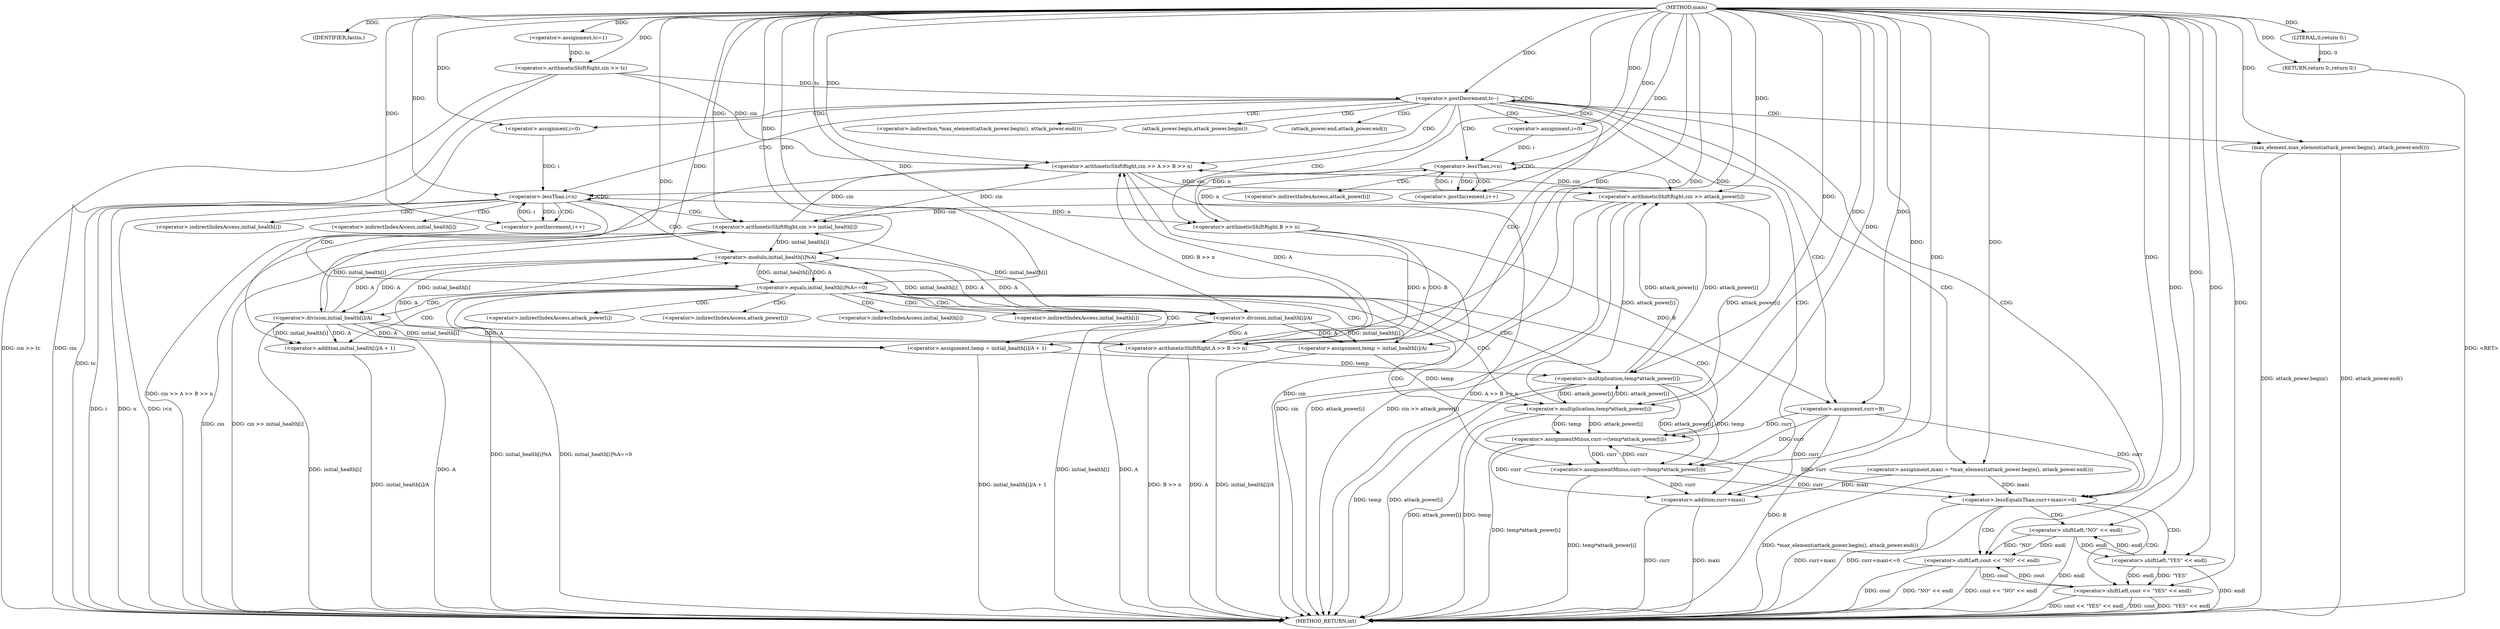 digraph "main" {  
"1000223" [label = "(METHOD,main)" ]
"1000356" [label = "(METHOD_RETURN,int)" ]
"1000225" [label = "(IDENTIFIER,fastio,)" ]
"1000227" [label = "(<operator>.assignment,tc=1)" ]
"1000230" [label = "(<operator>.arithmeticShiftRight,cin >> tc)" ]
"1000354" [label = "(RETURN,return 0;,return 0;)" ]
"1000234" [label = "(<operator>.postDecrement,tc--)" ]
"1000355" [label = "(LITERAL,0,return 0;)" ]
"1000241" [label = "(<operator>.arithmeticShiftRight,cin >> A >> B >> n)" ]
"1000248" [label = "(<operator>.assignment,curr=B)" ]
"1000270" [label = "(<operator>.assignment,maxi = *max_element(attack_power.begin(), attack_power.end()))" ]
"1000255" [label = "(<operator>.assignment,i=0)" ]
"1000258" [label = "(<operator>.lessThan,i<n)" ]
"1000261" [label = "(<operator>.postIncrement,i++)" ]
"1000278" [label = "(<operator>.assignment,i=0)" ]
"1000281" [label = "(<operator>.lessThan,i<n)" ]
"1000284" [label = "(<operator>.postIncrement,i++)" ]
"1000336" [label = "(<operator>.lessEqualsThan,curr+maxi<=0)" ]
"1000243" [label = "(<operator>.arithmeticShiftRight,A >> B >> n)" ]
"1000264" [label = "(<operator>.arithmeticShiftRight,cin >> attack_power[i])" ]
"1000287" [label = "(<operator>.arithmeticShiftRight,cin >> initial_health[i])" ]
"1000342" [label = "(<operator>.shiftLeft,cout << \"NO\" << endl)" ]
"1000245" [label = "(<operator>.arithmeticShiftRight,B >> n)" ]
"1000273" [label = "(max_element,max_element(attack_power.begin(), attack_power.end()))" ]
"1000293" [label = "(<operator>.equals,initial_health[i]%A==0)" ]
"1000337" [label = "(<operator>.addition,curr+maxi)" ]
"1000349" [label = "(<operator>.shiftLeft,cout << \"YES\" << endl)" ]
"1000302" [label = "(<operator>.assignment,temp = initial_health[i]/A)" ]
"1000309" [label = "(<operator>.assignmentMinus,curr-=(temp*attack_power[i]))" ]
"1000344" [label = "(<operator>.shiftLeft,\"NO\" << endl)" ]
"1000294" [label = "(<operator>.modulo,initial_health[i]%A)" ]
"1000319" [label = "(<operator>.assignment,temp = initial_health[i]/A + 1)" ]
"1000328" [label = "(<operator>.assignmentMinus,curr-=(temp*attack_power[i]))" ]
"1000351" [label = "(<operator>.shiftLeft,\"YES\" << endl)" ]
"1000304" [label = "(<operator>.division,initial_health[i]/A)" ]
"1000311" [label = "(<operator>.multiplication,temp*attack_power[i])" ]
"1000321" [label = "(<operator>.addition,initial_health[i]/A + 1)" ]
"1000330" [label = "(<operator>.multiplication,temp*attack_power[i])" ]
"1000322" [label = "(<operator>.division,initial_health[i]/A)" ]
"1000272" [label = "(<operator>.indirection,*max_element(attack_power.begin(), attack_power.end()))" ]
"1000266" [label = "(<operator>.indirectIndexAccess,attack_power[i])" ]
"1000274" [label = "(attack_power.begin,attack_power.begin())" ]
"1000275" [label = "(attack_power.end,attack_power.end())" ]
"1000289" [label = "(<operator>.indirectIndexAccess,initial_health[i])" ]
"1000295" [label = "(<operator>.indirectIndexAccess,initial_health[i])" ]
"1000305" [label = "(<operator>.indirectIndexAccess,initial_health[i])" ]
"1000313" [label = "(<operator>.indirectIndexAccess,attack_power[i])" ]
"1000332" [label = "(<operator>.indirectIndexAccess,attack_power[i])" ]
"1000323" [label = "(<operator>.indirectIndexAccess,initial_health[i])" ]
  "1000230" -> "1000356"  [ label = "DDG: cin"] 
  "1000230" -> "1000356"  [ label = "DDG: cin >> tc"] 
  "1000234" -> "1000356"  [ label = "DDG: tc"] 
  "1000241" -> "1000356"  [ label = "DDG: cin"] 
  "1000243" -> "1000356"  [ label = "DDG: A"] 
  "1000243" -> "1000356"  [ label = "DDG: B >> n"] 
  "1000241" -> "1000356"  [ label = "DDG: A >> B >> n"] 
  "1000241" -> "1000356"  [ label = "DDG: cin >> A >> B >> n"] 
  "1000248" -> "1000356"  [ label = "DDG: B"] 
  "1000273" -> "1000356"  [ label = "DDG: attack_power.begin()"] 
  "1000273" -> "1000356"  [ label = "DDG: attack_power.end()"] 
  "1000270" -> "1000356"  [ label = "DDG: *max_element(attack_power.begin(), attack_power.end())"] 
  "1000281" -> "1000356"  [ label = "DDG: i"] 
  "1000281" -> "1000356"  [ label = "DDG: n"] 
  "1000281" -> "1000356"  [ label = "DDG: i<n"] 
  "1000337" -> "1000356"  [ label = "DDG: curr"] 
  "1000337" -> "1000356"  [ label = "DDG: maxi"] 
  "1000336" -> "1000356"  [ label = "DDG: curr+maxi"] 
  "1000336" -> "1000356"  [ label = "DDG: curr+maxi<=0"] 
  "1000349" -> "1000356"  [ label = "DDG: cout"] 
  "1000351" -> "1000356"  [ label = "DDG: endl"] 
  "1000349" -> "1000356"  [ label = "DDG: \"YES\" << endl"] 
  "1000349" -> "1000356"  [ label = "DDG: cout << \"YES\" << endl"] 
  "1000342" -> "1000356"  [ label = "DDG: cout"] 
  "1000344" -> "1000356"  [ label = "DDG: endl"] 
  "1000342" -> "1000356"  [ label = "DDG: \"NO\" << endl"] 
  "1000342" -> "1000356"  [ label = "DDG: cout << \"NO\" << endl"] 
  "1000287" -> "1000356"  [ label = "DDG: cin"] 
  "1000287" -> "1000356"  [ label = "DDG: cin >> initial_health[i]"] 
  "1000293" -> "1000356"  [ label = "DDG: initial_health[i]%A"] 
  "1000293" -> "1000356"  [ label = "DDG: initial_health[i]%A==0"] 
  "1000322" -> "1000356"  [ label = "DDG: initial_health[i]"] 
  "1000322" -> "1000356"  [ label = "DDG: A"] 
  "1000321" -> "1000356"  [ label = "DDG: initial_health[i]/A"] 
  "1000319" -> "1000356"  [ label = "DDG: initial_health[i]/A + 1"] 
  "1000330" -> "1000356"  [ label = "DDG: temp"] 
  "1000330" -> "1000356"  [ label = "DDG: attack_power[i]"] 
  "1000328" -> "1000356"  [ label = "DDG: temp*attack_power[i]"] 
  "1000304" -> "1000356"  [ label = "DDG: initial_health[i]"] 
  "1000304" -> "1000356"  [ label = "DDG: A"] 
  "1000302" -> "1000356"  [ label = "DDG: initial_health[i]/A"] 
  "1000311" -> "1000356"  [ label = "DDG: temp"] 
  "1000311" -> "1000356"  [ label = "DDG: attack_power[i]"] 
  "1000309" -> "1000356"  [ label = "DDG: temp*attack_power[i]"] 
  "1000264" -> "1000356"  [ label = "DDG: cin"] 
  "1000264" -> "1000356"  [ label = "DDG: attack_power[i]"] 
  "1000264" -> "1000356"  [ label = "DDG: cin >> attack_power[i]"] 
  "1000354" -> "1000356"  [ label = "DDG: <RET>"] 
  "1000223" -> "1000225"  [ label = "DDG: "] 
  "1000223" -> "1000227"  [ label = "DDG: "] 
  "1000355" -> "1000354"  [ label = "DDG: 0"] 
  "1000223" -> "1000354"  [ label = "DDG: "] 
  "1000223" -> "1000230"  [ label = "DDG: "] 
  "1000227" -> "1000230"  [ label = "DDG: tc"] 
  "1000223" -> "1000355"  [ label = "DDG: "] 
  "1000230" -> "1000234"  [ label = "DDG: tc"] 
  "1000223" -> "1000234"  [ label = "DDG: "] 
  "1000245" -> "1000248"  [ label = "DDG: B"] 
  "1000223" -> "1000248"  [ label = "DDG: "] 
  "1000230" -> "1000241"  [ label = "DDG: cin"] 
  "1000287" -> "1000241"  [ label = "DDG: cin"] 
  "1000264" -> "1000241"  [ label = "DDG: cin"] 
  "1000223" -> "1000241"  [ label = "DDG: "] 
  "1000243" -> "1000241"  [ label = "DDG: B >> n"] 
  "1000243" -> "1000241"  [ label = "DDG: A"] 
  "1000223" -> "1000255"  [ label = "DDG: "] 
  "1000223" -> "1000270"  [ label = "DDG: "] 
  "1000223" -> "1000278"  [ label = "DDG: "] 
  "1000322" -> "1000243"  [ label = "DDG: A"] 
  "1000304" -> "1000243"  [ label = "DDG: A"] 
  "1000223" -> "1000243"  [ label = "DDG: "] 
  "1000245" -> "1000243"  [ label = "DDG: n"] 
  "1000245" -> "1000243"  [ label = "DDG: B"] 
  "1000255" -> "1000258"  [ label = "DDG: i"] 
  "1000261" -> "1000258"  [ label = "DDG: i"] 
  "1000223" -> "1000258"  [ label = "DDG: "] 
  "1000245" -> "1000258"  [ label = "DDG: n"] 
  "1000258" -> "1000261"  [ label = "DDG: i"] 
  "1000223" -> "1000261"  [ label = "DDG: "] 
  "1000278" -> "1000281"  [ label = "DDG: i"] 
  "1000284" -> "1000281"  [ label = "DDG: i"] 
  "1000223" -> "1000281"  [ label = "DDG: "] 
  "1000258" -> "1000281"  [ label = "DDG: n"] 
  "1000281" -> "1000284"  [ label = "DDG: i"] 
  "1000223" -> "1000284"  [ label = "DDG: "] 
  "1000270" -> "1000336"  [ label = "DDG: maxi"] 
  "1000223" -> "1000336"  [ label = "DDG: "] 
  "1000248" -> "1000336"  [ label = "DDG: curr"] 
  "1000328" -> "1000336"  [ label = "DDG: curr"] 
  "1000309" -> "1000336"  [ label = "DDG: curr"] 
  "1000223" -> "1000245"  [ label = "DDG: "] 
  "1000281" -> "1000245"  [ label = "DDG: n"] 
  "1000241" -> "1000264"  [ label = "DDG: cin"] 
  "1000223" -> "1000264"  [ label = "DDG: "] 
  "1000330" -> "1000264"  [ label = "DDG: attack_power[i]"] 
  "1000311" -> "1000264"  [ label = "DDG: attack_power[i]"] 
  "1000223" -> "1000273"  [ label = "DDG: "] 
  "1000241" -> "1000287"  [ label = "DDG: cin"] 
  "1000264" -> "1000287"  [ label = "DDG: cin"] 
  "1000223" -> "1000287"  [ label = "DDG: "] 
  "1000322" -> "1000287"  [ label = "DDG: initial_health[i]"] 
  "1000304" -> "1000287"  [ label = "DDG: initial_health[i]"] 
  "1000248" -> "1000337"  [ label = "DDG: curr"] 
  "1000328" -> "1000337"  [ label = "DDG: curr"] 
  "1000309" -> "1000337"  [ label = "DDG: curr"] 
  "1000223" -> "1000337"  [ label = "DDG: "] 
  "1000270" -> "1000337"  [ label = "DDG: maxi"] 
  "1000349" -> "1000342"  [ label = "DDG: cout"] 
  "1000223" -> "1000342"  [ label = "DDG: "] 
  "1000344" -> "1000342"  [ label = "DDG: \"NO\""] 
  "1000344" -> "1000342"  [ label = "DDG: endl"] 
  "1000294" -> "1000293"  [ label = "DDG: initial_health[i]"] 
  "1000294" -> "1000293"  [ label = "DDG: A"] 
  "1000223" -> "1000293"  [ label = "DDG: "] 
  "1000304" -> "1000302"  [ label = "DDG: A"] 
  "1000304" -> "1000302"  [ label = "DDG: initial_health[i]"] 
  "1000311" -> "1000309"  [ label = "DDG: temp"] 
  "1000311" -> "1000309"  [ label = "DDG: attack_power[i]"] 
  "1000223" -> "1000344"  [ label = "DDG: "] 
  "1000351" -> "1000344"  [ label = "DDG: endl"] 
  "1000342" -> "1000349"  [ label = "DDG: cout"] 
  "1000223" -> "1000349"  [ label = "DDG: "] 
  "1000351" -> "1000349"  [ label = "DDG: \"YES\""] 
  "1000351" -> "1000349"  [ label = "DDG: endl"] 
  "1000287" -> "1000294"  [ label = "DDG: initial_health[i]"] 
  "1000243" -> "1000294"  [ label = "DDG: A"] 
  "1000322" -> "1000294"  [ label = "DDG: A"] 
  "1000304" -> "1000294"  [ label = "DDG: A"] 
  "1000223" -> "1000294"  [ label = "DDG: "] 
  "1000223" -> "1000302"  [ label = "DDG: "] 
  "1000248" -> "1000309"  [ label = "DDG: curr"] 
  "1000328" -> "1000309"  [ label = "DDG: curr"] 
  "1000223" -> "1000309"  [ label = "DDG: "] 
  "1000322" -> "1000319"  [ label = "DDG: initial_health[i]"] 
  "1000322" -> "1000319"  [ label = "DDG: A"] 
  "1000223" -> "1000319"  [ label = "DDG: "] 
  "1000330" -> "1000328"  [ label = "DDG: temp"] 
  "1000330" -> "1000328"  [ label = "DDG: attack_power[i]"] 
  "1000223" -> "1000351"  [ label = "DDG: "] 
  "1000344" -> "1000351"  [ label = "DDG: endl"] 
  "1000294" -> "1000304"  [ label = "DDG: initial_health[i]"] 
  "1000294" -> "1000304"  [ label = "DDG: A"] 
  "1000223" -> "1000304"  [ label = "DDG: "] 
  "1000302" -> "1000311"  [ label = "DDG: temp"] 
  "1000223" -> "1000311"  [ label = "DDG: "] 
  "1000330" -> "1000311"  [ label = "DDG: attack_power[i]"] 
  "1000264" -> "1000311"  [ label = "DDG: attack_power[i]"] 
  "1000248" -> "1000328"  [ label = "DDG: curr"] 
  "1000309" -> "1000328"  [ label = "DDG: curr"] 
  "1000223" -> "1000328"  [ label = "DDG: "] 
  "1000322" -> "1000321"  [ label = "DDG: initial_health[i]"] 
  "1000322" -> "1000321"  [ label = "DDG: A"] 
  "1000223" -> "1000321"  [ label = "DDG: "] 
  "1000319" -> "1000330"  [ label = "DDG: temp"] 
  "1000223" -> "1000330"  [ label = "DDG: "] 
  "1000311" -> "1000330"  [ label = "DDG: attack_power[i]"] 
  "1000264" -> "1000330"  [ label = "DDG: attack_power[i]"] 
  "1000294" -> "1000322"  [ label = "DDG: initial_health[i]"] 
  "1000294" -> "1000322"  [ label = "DDG: A"] 
  "1000223" -> "1000322"  [ label = "DDG: "] 
  "1000234" -> "1000258"  [ label = "CDG: "] 
  "1000234" -> "1000337"  [ label = "CDG: "] 
  "1000234" -> "1000255"  [ label = "CDG: "] 
  "1000234" -> "1000243"  [ label = "CDG: "] 
  "1000234" -> "1000274"  [ label = "CDG: "] 
  "1000234" -> "1000281"  [ label = "CDG: "] 
  "1000234" -> "1000336"  [ label = "CDG: "] 
  "1000234" -> "1000248"  [ label = "CDG: "] 
  "1000234" -> "1000273"  [ label = "CDG: "] 
  "1000234" -> "1000270"  [ label = "CDG: "] 
  "1000234" -> "1000245"  [ label = "CDG: "] 
  "1000234" -> "1000234"  [ label = "CDG: "] 
  "1000234" -> "1000272"  [ label = "CDG: "] 
  "1000234" -> "1000278"  [ label = "CDG: "] 
  "1000234" -> "1000241"  [ label = "CDG: "] 
  "1000234" -> "1000275"  [ label = "CDG: "] 
  "1000258" -> "1000258"  [ label = "CDG: "] 
  "1000258" -> "1000261"  [ label = "CDG: "] 
  "1000258" -> "1000266"  [ label = "CDG: "] 
  "1000258" -> "1000264"  [ label = "CDG: "] 
  "1000281" -> "1000294"  [ label = "CDG: "] 
  "1000281" -> "1000293"  [ label = "CDG: "] 
  "1000281" -> "1000281"  [ label = "CDG: "] 
  "1000281" -> "1000284"  [ label = "CDG: "] 
  "1000281" -> "1000289"  [ label = "CDG: "] 
  "1000281" -> "1000295"  [ label = "CDG: "] 
  "1000281" -> "1000287"  [ label = "CDG: "] 
  "1000336" -> "1000349"  [ label = "CDG: "] 
  "1000336" -> "1000342"  [ label = "CDG: "] 
  "1000336" -> "1000344"  [ label = "CDG: "] 
  "1000336" -> "1000351"  [ label = "CDG: "] 
  "1000293" -> "1000305"  [ label = "CDG: "] 
  "1000293" -> "1000332"  [ label = "CDG: "] 
  "1000293" -> "1000302"  [ label = "CDG: "] 
  "1000293" -> "1000321"  [ label = "CDG: "] 
  "1000293" -> "1000313"  [ label = "CDG: "] 
  "1000293" -> "1000330"  [ label = "CDG: "] 
  "1000293" -> "1000304"  [ label = "CDG: "] 
  "1000293" -> "1000311"  [ label = "CDG: "] 
  "1000293" -> "1000323"  [ label = "CDG: "] 
  "1000293" -> "1000328"  [ label = "CDG: "] 
  "1000293" -> "1000309"  [ label = "CDG: "] 
  "1000293" -> "1000319"  [ label = "CDG: "] 
  "1000293" -> "1000322"  [ label = "CDG: "] 
}

